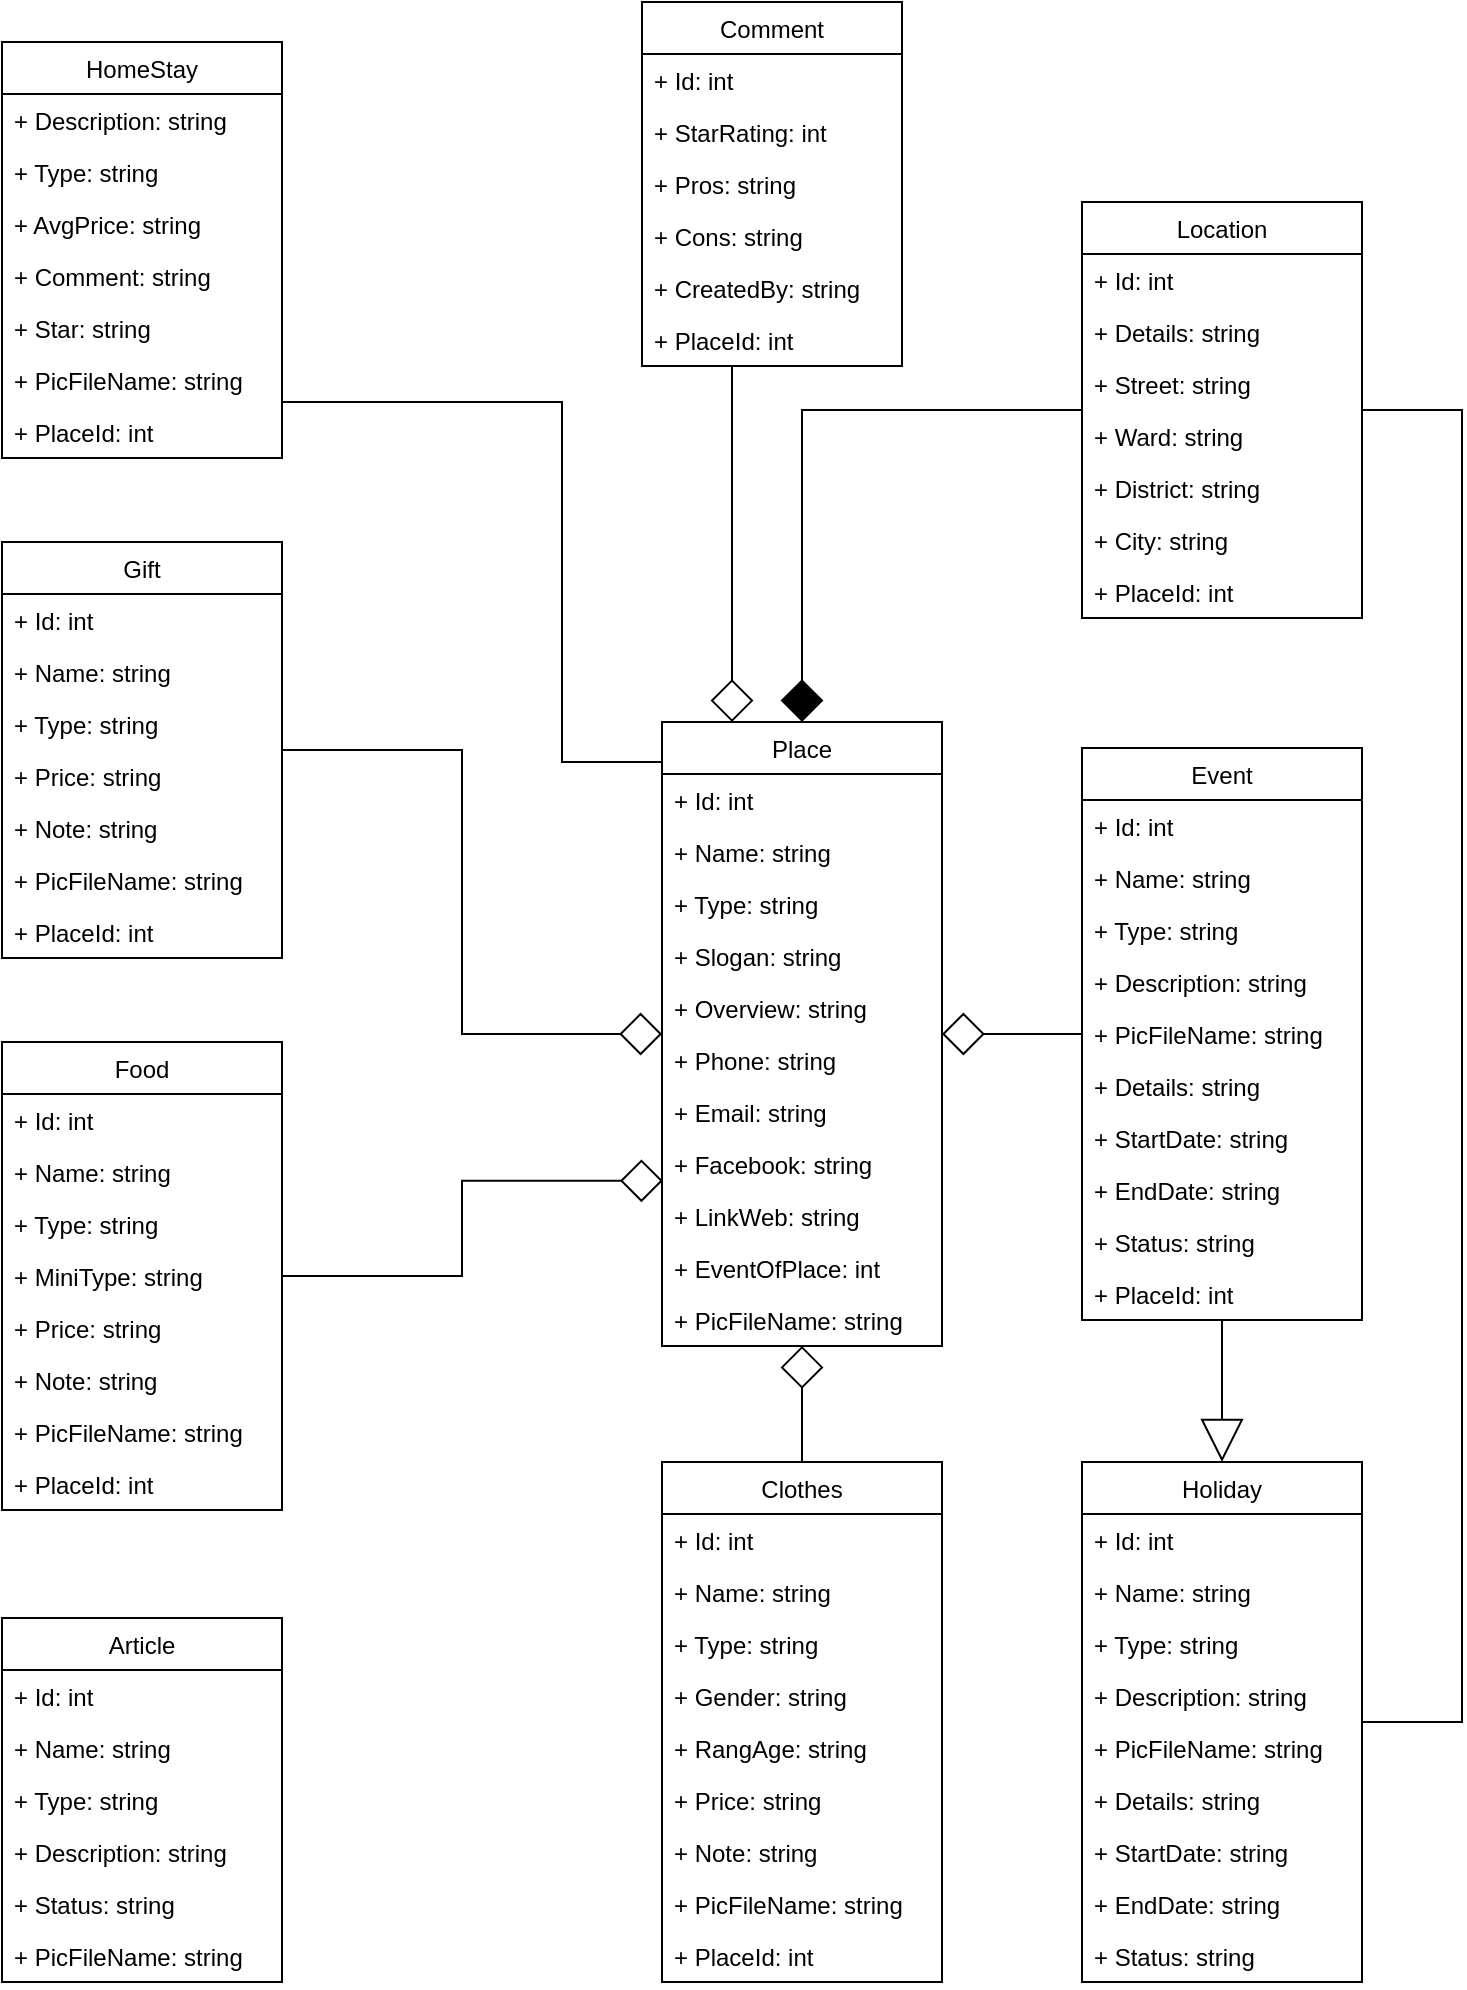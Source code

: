 <mxfile version="14.5.1" type="device"><diagram id="kY6oaScX9Vs2axAvdCgA" name="Page-1"><mxGraphModel dx="1024" dy="632" grid="1" gridSize="10" guides="1" tooltips="1" connect="1" arrows="1" fold="1" page="1" pageScale="1" pageWidth="850" pageHeight="1100" math="0" shadow="0"><root><mxCell id="0"/><mxCell id="1" parent="0"/><mxCell id="Ehdx_zYYe_ZFI22RZL6a-1" value="Place" style="swimlane;fontStyle=0;childLayout=stackLayout;horizontal=1;startSize=26;fillColor=none;horizontalStack=0;resizeParent=1;resizeParentMax=0;resizeLast=0;collapsible=1;marginBottom=0;" parent="1" vertex="1"><mxGeometry x="410" y="370" width="140" height="312" as="geometry"/></mxCell><mxCell id="Ehdx_zYYe_ZFI22RZL6a-2" value="+ Id: int" style="text;strokeColor=none;fillColor=none;align=left;verticalAlign=top;spacingLeft=4;spacingRight=4;overflow=hidden;rotatable=0;points=[[0,0.5],[1,0.5]];portConstraint=eastwest;" parent="Ehdx_zYYe_ZFI22RZL6a-1" vertex="1"><mxGeometry y="26" width="140" height="26" as="geometry"/></mxCell><mxCell id="Ehdx_zYYe_ZFI22RZL6a-3" value="+ Name: string" style="text;strokeColor=none;fillColor=none;align=left;verticalAlign=top;spacingLeft=4;spacingRight=4;overflow=hidden;rotatable=0;points=[[0,0.5],[1,0.5]];portConstraint=eastwest;" parent="Ehdx_zYYe_ZFI22RZL6a-1" vertex="1"><mxGeometry y="52" width="140" height="26" as="geometry"/></mxCell><mxCell id="Ehdx_zYYe_ZFI22RZL6a-4" value="+ Type: string" style="text;strokeColor=none;fillColor=none;align=left;verticalAlign=top;spacingLeft=4;spacingRight=4;overflow=hidden;rotatable=0;points=[[0,0.5],[1,0.5]];portConstraint=eastwest;" parent="Ehdx_zYYe_ZFI22RZL6a-1" vertex="1"><mxGeometry y="78" width="140" height="26" as="geometry"/></mxCell><mxCell id="Ehdx_zYYe_ZFI22RZL6a-5" value="+ Slogan: string" style="text;strokeColor=none;fillColor=none;align=left;verticalAlign=top;spacingLeft=4;spacingRight=4;overflow=hidden;rotatable=0;points=[[0,0.5],[1,0.5]];portConstraint=eastwest;" parent="Ehdx_zYYe_ZFI22RZL6a-1" vertex="1"><mxGeometry y="104" width="140" height="26" as="geometry"/></mxCell><mxCell id="Ehdx_zYYe_ZFI22RZL6a-6" value="+ Overview: string" style="text;strokeColor=none;fillColor=none;align=left;verticalAlign=top;spacingLeft=4;spacingRight=4;overflow=hidden;rotatable=0;points=[[0,0.5],[1,0.5]];portConstraint=eastwest;" parent="Ehdx_zYYe_ZFI22RZL6a-1" vertex="1"><mxGeometry y="130" width="140" height="26" as="geometry"/></mxCell><mxCell id="Ehdx_zYYe_ZFI22RZL6a-7" value="+ Phone: string" style="text;strokeColor=none;fillColor=none;align=left;verticalAlign=top;spacingLeft=4;spacingRight=4;overflow=hidden;rotatable=0;points=[[0,0.5],[1,0.5]];portConstraint=eastwest;" parent="Ehdx_zYYe_ZFI22RZL6a-1" vertex="1"><mxGeometry y="156" width="140" height="26" as="geometry"/></mxCell><mxCell id="Ehdx_zYYe_ZFI22RZL6a-8" value="+ Email: string" style="text;strokeColor=none;fillColor=none;align=left;verticalAlign=top;spacingLeft=4;spacingRight=4;overflow=hidden;rotatable=0;points=[[0,0.5],[1,0.5]];portConstraint=eastwest;" parent="Ehdx_zYYe_ZFI22RZL6a-1" vertex="1"><mxGeometry y="182" width="140" height="26" as="geometry"/></mxCell><mxCell id="Ehdx_zYYe_ZFI22RZL6a-9" value="+ Facebook: string" style="text;strokeColor=none;fillColor=none;align=left;verticalAlign=top;spacingLeft=4;spacingRight=4;overflow=hidden;rotatable=0;points=[[0,0.5],[1,0.5]];portConstraint=eastwest;" parent="Ehdx_zYYe_ZFI22RZL6a-1" vertex="1"><mxGeometry y="208" width="140" height="26" as="geometry"/></mxCell><mxCell id="Ehdx_zYYe_ZFI22RZL6a-10" value="+ LinkWeb: string" style="text;strokeColor=none;fillColor=none;align=left;verticalAlign=top;spacingLeft=4;spacingRight=4;overflow=hidden;rotatable=0;points=[[0,0.5],[1,0.5]];portConstraint=eastwest;" parent="Ehdx_zYYe_ZFI22RZL6a-1" vertex="1"><mxGeometry y="234" width="140" height="26" as="geometry"/></mxCell><mxCell id="Ehdx_zYYe_ZFI22RZL6a-11" value="+ EventOfPlace: int" style="text;strokeColor=none;fillColor=none;align=left;verticalAlign=top;spacingLeft=4;spacingRight=4;overflow=hidden;rotatable=0;points=[[0,0.5],[1,0.5]];portConstraint=eastwest;" parent="Ehdx_zYYe_ZFI22RZL6a-1" vertex="1"><mxGeometry y="260" width="140" height="26" as="geometry"/></mxCell><mxCell id="Ehdx_zYYe_ZFI22RZL6a-12" value="+ PicFileName: string" style="text;strokeColor=none;fillColor=none;align=left;verticalAlign=top;spacingLeft=4;spacingRight=4;overflow=hidden;rotatable=0;points=[[0,0.5],[1,0.5]];portConstraint=eastwest;" parent="Ehdx_zYYe_ZFI22RZL6a-1" vertex="1"><mxGeometry y="286" width="140" height="26" as="geometry"/></mxCell><mxCell id="Ehdx_zYYe_ZFI22RZL6a-79" style="edgeStyle=orthogonalEdgeStyle;rounded=0;orthogonalLoop=1;jettySize=auto;html=1;entryX=0.5;entryY=0;entryDx=0;entryDy=0;startSize=19;endArrow=block;endFill=0;endSize=19;" parent="1" source="Ehdx_zYYe_ZFI22RZL6a-13" target="Ehdx_zYYe_ZFI22RZL6a-68" edge="1"><mxGeometry relative="1" as="geometry"/></mxCell><mxCell id="Ehdx_zYYe_ZFI22RZL6a-13" value="Event" style="swimlane;fontStyle=0;childLayout=stackLayout;horizontal=1;startSize=26;fillColor=none;horizontalStack=0;resizeParent=1;resizeParentMax=0;resizeLast=0;collapsible=1;marginBottom=0;" parent="1" vertex="1"><mxGeometry x="620" y="383" width="140" height="286" as="geometry"/></mxCell><mxCell id="Ehdx_zYYe_ZFI22RZL6a-14" value="+ Id: int" style="text;strokeColor=none;fillColor=none;align=left;verticalAlign=top;spacingLeft=4;spacingRight=4;overflow=hidden;rotatable=0;points=[[0,0.5],[1,0.5]];portConstraint=eastwest;" parent="Ehdx_zYYe_ZFI22RZL6a-13" vertex="1"><mxGeometry y="26" width="140" height="26" as="geometry"/></mxCell><mxCell id="Ehdx_zYYe_ZFI22RZL6a-15" value="+ Name: string" style="text;strokeColor=none;fillColor=none;align=left;verticalAlign=top;spacingLeft=4;spacingRight=4;overflow=hidden;rotatable=0;points=[[0,0.5],[1,0.5]];portConstraint=eastwest;" parent="Ehdx_zYYe_ZFI22RZL6a-13" vertex="1"><mxGeometry y="52" width="140" height="26" as="geometry"/></mxCell><mxCell id="Ehdx_zYYe_ZFI22RZL6a-16" value="+ Type: string" style="text;strokeColor=none;fillColor=none;align=left;verticalAlign=top;spacingLeft=4;spacingRight=4;overflow=hidden;rotatable=0;points=[[0,0.5],[1,0.5]];portConstraint=eastwest;" parent="Ehdx_zYYe_ZFI22RZL6a-13" vertex="1"><mxGeometry y="78" width="140" height="26" as="geometry"/></mxCell><mxCell id="Ehdx_zYYe_ZFI22RZL6a-17" value="+ Description: string" style="text;strokeColor=none;fillColor=none;align=left;verticalAlign=top;spacingLeft=4;spacingRight=4;overflow=hidden;rotatable=0;points=[[0,0.5],[1,0.5]];portConstraint=eastwest;" parent="Ehdx_zYYe_ZFI22RZL6a-13" vertex="1"><mxGeometry y="104" width="140" height="26" as="geometry"/></mxCell><mxCell id="Ehdx_zYYe_ZFI22RZL6a-24" value="+ PicFileName: string" style="text;strokeColor=none;fillColor=none;align=left;verticalAlign=top;spacingLeft=4;spacingRight=4;overflow=hidden;rotatable=0;points=[[0,0.5],[1,0.5]];portConstraint=eastwest;" parent="Ehdx_zYYe_ZFI22RZL6a-13" vertex="1"><mxGeometry y="130" width="140" height="26" as="geometry"/></mxCell><mxCell id="Ehdx_zYYe_ZFI22RZL6a-18" value="+ Details: string" style="text;strokeColor=none;fillColor=none;align=left;verticalAlign=top;spacingLeft=4;spacingRight=4;overflow=hidden;rotatable=0;points=[[0,0.5],[1,0.5]];portConstraint=eastwest;" parent="Ehdx_zYYe_ZFI22RZL6a-13" vertex="1"><mxGeometry y="156" width="140" height="26" as="geometry"/></mxCell><mxCell id="Ehdx_zYYe_ZFI22RZL6a-19" value="+ StartDate: string" style="text;strokeColor=none;fillColor=none;align=left;verticalAlign=top;spacingLeft=4;spacingRight=4;overflow=hidden;rotatable=0;points=[[0,0.5],[1,0.5]];portConstraint=eastwest;" parent="Ehdx_zYYe_ZFI22RZL6a-13" vertex="1"><mxGeometry y="182" width="140" height="26" as="geometry"/></mxCell><mxCell id="Ehdx_zYYe_ZFI22RZL6a-20" value="+ EndDate: string" style="text;strokeColor=none;fillColor=none;align=left;verticalAlign=top;spacingLeft=4;spacingRight=4;overflow=hidden;rotatable=0;points=[[0,0.5],[1,0.5]];portConstraint=eastwest;" parent="Ehdx_zYYe_ZFI22RZL6a-13" vertex="1"><mxGeometry y="208" width="140" height="26" as="geometry"/></mxCell><mxCell id="Ehdx_zYYe_ZFI22RZL6a-21" value="+ Status: string" style="text;strokeColor=none;fillColor=none;align=left;verticalAlign=top;spacingLeft=4;spacingRight=4;overflow=hidden;rotatable=0;points=[[0,0.5],[1,0.5]];portConstraint=eastwest;" parent="Ehdx_zYYe_ZFI22RZL6a-13" vertex="1"><mxGeometry y="234" width="140" height="26" as="geometry"/></mxCell><mxCell id="Ehdx_zYYe_ZFI22RZL6a-22" value="+ PlaceId: int" style="text;strokeColor=none;fillColor=none;align=left;verticalAlign=top;spacingLeft=4;spacingRight=4;overflow=hidden;rotatable=0;points=[[0,0.5],[1,0.5]];portConstraint=eastwest;" parent="Ehdx_zYYe_ZFI22RZL6a-13" vertex="1"><mxGeometry y="260" width="140" height="26" as="geometry"/></mxCell><mxCell id="Ehdx_zYYe_ZFI22RZL6a-25" style="edgeStyle=orthogonalEdgeStyle;rounded=0;orthogonalLoop=1;jettySize=auto;html=1;endArrow=diamond;endFill=0;endSize=19;startSize=19;" parent="1" source="Ehdx_zYYe_ZFI22RZL6a-24" target="Ehdx_zYYe_ZFI22RZL6a-1" edge="1"><mxGeometry relative="1" as="geometry"/></mxCell><mxCell id="Ehdx_zYYe_ZFI22RZL6a-38" style="edgeStyle=orthogonalEdgeStyle;rounded=0;orthogonalLoop=1;jettySize=auto;html=1;startSize=19;endArrow=diamond;endFill=1;endSize=19;" parent="1" source="Ehdx_zYYe_ZFI22RZL6a-26" target="Ehdx_zYYe_ZFI22RZL6a-1" edge="1"><mxGeometry relative="1" as="geometry"/></mxCell><mxCell id="Ehdx_zYYe_ZFI22RZL6a-26" value="Location" style="swimlane;fontStyle=0;childLayout=stackLayout;horizontal=1;startSize=26;fillColor=none;horizontalStack=0;resizeParent=1;resizeParentMax=0;resizeLast=0;collapsible=1;marginBottom=0;" parent="1" vertex="1"><mxGeometry x="620" y="110" width="140" height="208" as="geometry"/></mxCell><mxCell id="Ehdx_zYYe_ZFI22RZL6a-27" value="+ Id: int" style="text;strokeColor=none;fillColor=none;align=left;verticalAlign=top;spacingLeft=4;spacingRight=4;overflow=hidden;rotatable=0;points=[[0,0.5],[1,0.5]];portConstraint=eastwest;" parent="Ehdx_zYYe_ZFI22RZL6a-26" vertex="1"><mxGeometry y="26" width="140" height="26" as="geometry"/></mxCell><mxCell id="Ehdx_zYYe_ZFI22RZL6a-28" value="+ Details: string" style="text;strokeColor=none;fillColor=none;align=left;verticalAlign=top;spacingLeft=4;spacingRight=4;overflow=hidden;rotatable=0;points=[[0,0.5],[1,0.5]];portConstraint=eastwest;" parent="Ehdx_zYYe_ZFI22RZL6a-26" vertex="1"><mxGeometry y="52" width="140" height="26" as="geometry"/></mxCell><mxCell id="Ehdx_zYYe_ZFI22RZL6a-29" value="+ Street: string" style="text;strokeColor=none;fillColor=none;align=left;verticalAlign=top;spacingLeft=4;spacingRight=4;overflow=hidden;rotatable=0;points=[[0,0.5],[1,0.5]];portConstraint=eastwest;" parent="Ehdx_zYYe_ZFI22RZL6a-26" vertex="1"><mxGeometry y="78" width="140" height="26" as="geometry"/></mxCell><mxCell id="Ehdx_zYYe_ZFI22RZL6a-30" value="+ Ward: string" style="text;strokeColor=none;fillColor=none;align=left;verticalAlign=top;spacingLeft=4;spacingRight=4;overflow=hidden;rotatable=0;points=[[0,0.5],[1,0.5]];portConstraint=eastwest;" parent="Ehdx_zYYe_ZFI22RZL6a-26" vertex="1"><mxGeometry y="104" width="140" height="26" as="geometry"/></mxCell><mxCell id="Ehdx_zYYe_ZFI22RZL6a-31" value="+ District: string" style="text;strokeColor=none;fillColor=none;align=left;verticalAlign=top;spacingLeft=4;spacingRight=4;overflow=hidden;rotatable=0;points=[[0,0.5],[1,0.5]];portConstraint=eastwest;" parent="Ehdx_zYYe_ZFI22RZL6a-26" vertex="1"><mxGeometry y="130" width="140" height="26" as="geometry"/></mxCell><mxCell id="Ehdx_zYYe_ZFI22RZL6a-32" value="+ City: string" style="text;strokeColor=none;fillColor=none;align=left;verticalAlign=top;spacingLeft=4;spacingRight=4;overflow=hidden;rotatable=0;points=[[0,0.5],[1,0.5]];portConstraint=eastwest;" parent="Ehdx_zYYe_ZFI22RZL6a-26" vertex="1"><mxGeometry y="156" width="140" height="26" as="geometry"/></mxCell><mxCell id="Ehdx_zYYe_ZFI22RZL6a-33" value="+ PlaceId: int" style="text;strokeColor=none;fillColor=none;align=left;verticalAlign=top;spacingLeft=4;spacingRight=4;overflow=hidden;rotatable=0;points=[[0,0.5],[1,0.5]];portConstraint=eastwest;" parent="Ehdx_zYYe_ZFI22RZL6a-26" vertex="1"><mxGeometry y="182" width="140" height="26" as="geometry"/></mxCell><mxCell id="Ehdx_zYYe_ZFI22RZL6a-39" value="HomeStay" style="swimlane;fontStyle=0;childLayout=stackLayout;horizontal=1;startSize=26;fillColor=none;horizontalStack=0;resizeParent=1;resizeParentMax=0;resizeLast=0;collapsible=1;marginBottom=0;" parent="1" vertex="1"><mxGeometry x="80" y="30" width="140" height="208" as="geometry"/></mxCell><mxCell id="Ehdx_zYYe_ZFI22RZL6a-40" value="+ Description: string" style="text;strokeColor=none;fillColor=none;align=left;verticalAlign=top;spacingLeft=4;spacingRight=4;overflow=hidden;rotatable=0;points=[[0,0.5],[1,0.5]];portConstraint=eastwest;" parent="Ehdx_zYYe_ZFI22RZL6a-39" vertex="1"><mxGeometry y="26" width="140" height="26" as="geometry"/></mxCell><mxCell id="Ehdx_zYYe_ZFI22RZL6a-41" value="+ Type: string" style="text;strokeColor=none;fillColor=none;align=left;verticalAlign=top;spacingLeft=4;spacingRight=4;overflow=hidden;rotatable=0;points=[[0,0.5],[1,0.5]];portConstraint=eastwest;" parent="Ehdx_zYYe_ZFI22RZL6a-39" vertex="1"><mxGeometry y="52" width="140" height="26" as="geometry"/></mxCell><mxCell id="Ehdx_zYYe_ZFI22RZL6a-42" value="+ AvgPrice: string" style="text;strokeColor=none;fillColor=none;align=left;verticalAlign=top;spacingLeft=4;spacingRight=4;overflow=hidden;rotatable=0;points=[[0,0.5],[1,0.5]];portConstraint=eastwest;" parent="Ehdx_zYYe_ZFI22RZL6a-39" vertex="1"><mxGeometry y="78" width="140" height="26" as="geometry"/></mxCell><mxCell id="Ehdx_zYYe_ZFI22RZL6a-43" value="+ Comment: string" style="text;strokeColor=none;fillColor=none;align=left;verticalAlign=top;spacingLeft=4;spacingRight=4;overflow=hidden;rotatable=0;points=[[0,0.5],[1,0.5]];portConstraint=eastwest;" parent="Ehdx_zYYe_ZFI22RZL6a-39" vertex="1"><mxGeometry y="104" width="140" height="26" as="geometry"/></mxCell><mxCell id="Ehdx_zYYe_ZFI22RZL6a-44" value="+ Star: string" style="text;strokeColor=none;fillColor=none;align=left;verticalAlign=top;spacingLeft=4;spacingRight=4;overflow=hidden;rotatable=0;points=[[0,0.5],[1,0.5]];portConstraint=eastwest;" parent="Ehdx_zYYe_ZFI22RZL6a-39" vertex="1"><mxGeometry y="130" width="140" height="26" as="geometry"/></mxCell><mxCell id="Ehdx_zYYe_ZFI22RZL6a-45" value="+ PicFileName: string" style="text;strokeColor=none;fillColor=none;align=left;verticalAlign=top;spacingLeft=4;spacingRight=4;overflow=hidden;rotatable=0;points=[[0,0.5],[1,0.5]];portConstraint=eastwest;" parent="Ehdx_zYYe_ZFI22RZL6a-39" vertex="1"><mxGeometry y="156" width="140" height="26" as="geometry"/></mxCell><mxCell id="Ehdx_zYYe_ZFI22RZL6a-46" value="+ PlaceId: int" style="text;strokeColor=none;fillColor=none;align=left;verticalAlign=top;spacingLeft=4;spacingRight=4;overflow=hidden;rotatable=0;points=[[0,0.5],[1,0.5]];portConstraint=eastwest;" parent="Ehdx_zYYe_ZFI22RZL6a-39" vertex="1"><mxGeometry y="182" width="140" height="26" as="geometry"/></mxCell><mxCell id="Ehdx_zYYe_ZFI22RZL6a-47" style="edgeStyle=orthogonalEdgeStyle;rounded=0;orthogonalLoop=1;jettySize=auto;html=1;startSize=19;endArrow=none;endFill=0;endSize=19;exitX=1;exitY=0.5;exitDx=0;exitDy=0;" parent="1" source="Ehdx_zYYe_ZFI22RZL6a-42" target="Ehdx_zYYe_ZFI22RZL6a-1" edge="1"><mxGeometry relative="1" as="geometry"><Array as="points"><mxPoint x="220" y="210"/><mxPoint x="360" y="210"/><mxPoint x="360" y="390"/></Array></mxGeometry></mxCell><mxCell id="Ehdx_zYYe_ZFI22RZL6a-101" style="edgeStyle=orthogonalEdgeStyle;rounded=0;orthogonalLoop=1;jettySize=auto;html=1;startSize=19;endArrow=diamond;endFill=0;endSize=19;" parent="1" source="Ehdx_zYYe_ZFI22RZL6a-48" target="Ehdx_zYYe_ZFI22RZL6a-1" edge="1"><mxGeometry relative="1" as="geometry"/></mxCell><mxCell id="Ehdx_zYYe_ZFI22RZL6a-48" value="Gift" style="swimlane;fontStyle=0;childLayout=stackLayout;horizontal=1;startSize=26;fillColor=none;horizontalStack=0;resizeParent=1;resizeParentMax=0;resizeLast=0;collapsible=1;marginBottom=0;" parent="1" vertex="1"><mxGeometry x="80" y="280" width="140" height="208" as="geometry"/></mxCell><mxCell id="Ehdx_zYYe_ZFI22RZL6a-49" value="+ Id: int" style="text;strokeColor=none;fillColor=none;align=left;verticalAlign=top;spacingLeft=4;spacingRight=4;overflow=hidden;rotatable=0;points=[[0,0.5],[1,0.5]];portConstraint=eastwest;" parent="Ehdx_zYYe_ZFI22RZL6a-48" vertex="1"><mxGeometry y="26" width="140" height="26" as="geometry"/></mxCell><mxCell id="Ehdx_zYYe_ZFI22RZL6a-50" value="+ Name: string" style="text;strokeColor=none;fillColor=none;align=left;verticalAlign=top;spacingLeft=4;spacingRight=4;overflow=hidden;rotatable=0;points=[[0,0.5],[1,0.5]];portConstraint=eastwest;" parent="Ehdx_zYYe_ZFI22RZL6a-48" vertex="1"><mxGeometry y="52" width="140" height="26" as="geometry"/></mxCell><mxCell id="Ehdx_zYYe_ZFI22RZL6a-51" value="+ Type: string" style="text;strokeColor=none;fillColor=none;align=left;verticalAlign=top;spacingLeft=4;spacingRight=4;overflow=hidden;rotatable=0;points=[[0,0.5],[1,0.5]];portConstraint=eastwest;" parent="Ehdx_zYYe_ZFI22RZL6a-48" vertex="1"><mxGeometry y="78" width="140" height="26" as="geometry"/></mxCell><mxCell id="Ehdx_zYYe_ZFI22RZL6a-52" value="+ Price: string" style="text;strokeColor=none;fillColor=none;align=left;verticalAlign=top;spacingLeft=4;spacingRight=4;overflow=hidden;rotatable=0;points=[[0,0.5],[1,0.5]];portConstraint=eastwest;" parent="Ehdx_zYYe_ZFI22RZL6a-48" vertex="1"><mxGeometry y="104" width="140" height="26" as="geometry"/></mxCell><mxCell id="Ehdx_zYYe_ZFI22RZL6a-54" value="+ Note: string" style="text;strokeColor=none;fillColor=none;align=left;verticalAlign=top;spacingLeft=4;spacingRight=4;overflow=hidden;rotatable=0;points=[[0,0.5],[1,0.5]];portConstraint=eastwest;" parent="Ehdx_zYYe_ZFI22RZL6a-48" vertex="1"><mxGeometry y="130" width="140" height="26" as="geometry"/></mxCell><mxCell id="Ehdx_zYYe_ZFI22RZL6a-53" value="+ PicFileName: string" style="text;strokeColor=none;fillColor=none;align=left;verticalAlign=top;spacingLeft=4;spacingRight=4;overflow=hidden;rotatable=0;points=[[0,0.5],[1,0.5]];portConstraint=eastwest;" parent="Ehdx_zYYe_ZFI22RZL6a-48" vertex="1"><mxGeometry y="156" width="140" height="26" as="geometry"/></mxCell><mxCell id="Ehdx_zYYe_ZFI22RZL6a-58" value="+ PlaceId: int" style="text;strokeColor=none;fillColor=none;align=left;verticalAlign=top;spacingLeft=4;spacingRight=4;overflow=hidden;rotatable=0;points=[[0,0.5],[1,0.5]];portConstraint=eastwest;" parent="Ehdx_zYYe_ZFI22RZL6a-48" vertex="1"><mxGeometry y="182" width="140" height="26" as="geometry"/></mxCell><mxCell id="Ehdx_zYYe_ZFI22RZL6a-102" style="edgeStyle=orthogonalEdgeStyle;rounded=0;orthogonalLoop=1;jettySize=auto;html=1;startSize=19;endArrow=diamond;endFill=0;endSize=19;entryX=0.003;entryY=-0.177;entryDx=0;entryDy=0;entryPerimeter=0;" parent="1" source="Ehdx_zYYe_ZFI22RZL6a-59" target="Ehdx_zYYe_ZFI22RZL6a-10" edge="1"><mxGeometry relative="1" as="geometry"/></mxCell><mxCell id="Ehdx_zYYe_ZFI22RZL6a-59" value="Food" style="swimlane;fontStyle=0;childLayout=stackLayout;horizontal=1;startSize=26;fillColor=none;horizontalStack=0;resizeParent=1;resizeParentMax=0;resizeLast=0;collapsible=1;marginBottom=0;" parent="1" vertex="1"><mxGeometry x="80" y="530" width="140" height="234" as="geometry"/></mxCell><mxCell id="Ehdx_zYYe_ZFI22RZL6a-60" value="+ Id: int" style="text;strokeColor=none;fillColor=none;align=left;verticalAlign=top;spacingLeft=4;spacingRight=4;overflow=hidden;rotatable=0;points=[[0,0.5],[1,0.5]];portConstraint=eastwest;" parent="Ehdx_zYYe_ZFI22RZL6a-59" vertex="1"><mxGeometry y="26" width="140" height="26" as="geometry"/></mxCell><mxCell id="Ehdx_zYYe_ZFI22RZL6a-61" value="+ Name: string" style="text;strokeColor=none;fillColor=none;align=left;verticalAlign=top;spacingLeft=4;spacingRight=4;overflow=hidden;rotatable=0;points=[[0,0.5],[1,0.5]];portConstraint=eastwest;" parent="Ehdx_zYYe_ZFI22RZL6a-59" vertex="1"><mxGeometry y="52" width="140" height="26" as="geometry"/></mxCell><mxCell id="Ehdx_zYYe_ZFI22RZL6a-62" value="+ Type: string" style="text;strokeColor=none;fillColor=none;align=left;verticalAlign=top;spacingLeft=4;spacingRight=4;overflow=hidden;rotatable=0;points=[[0,0.5],[1,0.5]];portConstraint=eastwest;" parent="Ehdx_zYYe_ZFI22RZL6a-59" vertex="1"><mxGeometry y="78" width="140" height="26" as="geometry"/></mxCell><mxCell id="Ehdx_zYYe_ZFI22RZL6a-67" value="+ MiniType: string" style="text;strokeColor=none;fillColor=none;align=left;verticalAlign=top;spacingLeft=4;spacingRight=4;overflow=hidden;rotatable=0;points=[[0,0.5],[1,0.5]];portConstraint=eastwest;" parent="Ehdx_zYYe_ZFI22RZL6a-59" vertex="1"><mxGeometry y="104" width="140" height="26" as="geometry"/></mxCell><mxCell id="Ehdx_zYYe_ZFI22RZL6a-63" value="+ Price: string" style="text;strokeColor=none;fillColor=none;align=left;verticalAlign=top;spacingLeft=4;spacingRight=4;overflow=hidden;rotatable=0;points=[[0,0.5],[1,0.5]];portConstraint=eastwest;" parent="Ehdx_zYYe_ZFI22RZL6a-59" vertex="1"><mxGeometry y="130" width="140" height="26" as="geometry"/></mxCell><mxCell id="Ehdx_zYYe_ZFI22RZL6a-64" value="+ Note: string" style="text;strokeColor=none;fillColor=none;align=left;verticalAlign=top;spacingLeft=4;spacingRight=4;overflow=hidden;rotatable=0;points=[[0,0.5],[1,0.5]];portConstraint=eastwest;" parent="Ehdx_zYYe_ZFI22RZL6a-59" vertex="1"><mxGeometry y="156" width="140" height="26" as="geometry"/></mxCell><mxCell id="Ehdx_zYYe_ZFI22RZL6a-65" value="+ PicFileName: string" style="text;strokeColor=none;fillColor=none;align=left;verticalAlign=top;spacingLeft=4;spacingRight=4;overflow=hidden;rotatable=0;points=[[0,0.5],[1,0.5]];portConstraint=eastwest;" parent="Ehdx_zYYe_ZFI22RZL6a-59" vertex="1"><mxGeometry y="182" width="140" height="26" as="geometry"/></mxCell><mxCell id="Ehdx_zYYe_ZFI22RZL6a-66" value="+ PlaceId: int" style="text;strokeColor=none;fillColor=none;align=left;verticalAlign=top;spacingLeft=4;spacingRight=4;overflow=hidden;rotatable=0;points=[[0,0.5],[1,0.5]];portConstraint=eastwest;" parent="Ehdx_zYYe_ZFI22RZL6a-59" vertex="1"><mxGeometry y="208" width="140" height="26" as="geometry"/></mxCell><mxCell id="fy_8YUIpUhRwDMUqBY0I-1" style="edgeStyle=orthogonalEdgeStyle;rounded=0;orthogonalLoop=1;jettySize=auto;html=1;endArrow=none;endFill=0;" parent="1" source="Ehdx_zYYe_ZFI22RZL6a-68" target="Ehdx_zYYe_ZFI22RZL6a-26" edge="1"><mxGeometry relative="1" as="geometry"><Array as="points"><mxPoint x="810" y="870"/><mxPoint x="810" y="214"/></Array></mxGeometry></mxCell><mxCell id="Ehdx_zYYe_ZFI22RZL6a-68" value="Holiday" style="swimlane;fontStyle=0;childLayout=stackLayout;horizontal=1;startSize=26;fillColor=none;horizontalStack=0;resizeParent=1;resizeParentMax=0;resizeLast=0;collapsible=1;marginBottom=0;" parent="1" vertex="1"><mxGeometry x="620" y="740" width="140" height="260" as="geometry"/></mxCell><mxCell id="Ehdx_zYYe_ZFI22RZL6a-69" value="+ Id: int" style="text;strokeColor=none;fillColor=none;align=left;verticalAlign=top;spacingLeft=4;spacingRight=4;overflow=hidden;rotatable=0;points=[[0,0.5],[1,0.5]];portConstraint=eastwest;" parent="Ehdx_zYYe_ZFI22RZL6a-68" vertex="1"><mxGeometry y="26" width="140" height="26" as="geometry"/></mxCell><mxCell id="Ehdx_zYYe_ZFI22RZL6a-70" value="+ Name: string" style="text;strokeColor=none;fillColor=none;align=left;verticalAlign=top;spacingLeft=4;spacingRight=4;overflow=hidden;rotatable=0;points=[[0,0.5],[1,0.5]];portConstraint=eastwest;" parent="Ehdx_zYYe_ZFI22RZL6a-68" vertex="1"><mxGeometry y="52" width="140" height="26" as="geometry"/></mxCell><mxCell id="Ehdx_zYYe_ZFI22RZL6a-71" value="+ Type: string" style="text;strokeColor=none;fillColor=none;align=left;verticalAlign=top;spacingLeft=4;spacingRight=4;overflow=hidden;rotatable=0;points=[[0,0.5],[1,0.5]];portConstraint=eastwest;" parent="Ehdx_zYYe_ZFI22RZL6a-68" vertex="1"><mxGeometry y="78" width="140" height="26" as="geometry"/></mxCell><mxCell id="Ehdx_zYYe_ZFI22RZL6a-72" value="+ Description: string" style="text;strokeColor=none;fillColor=none;align=left;verticalAlign=top;spacingLeft=4;spacingRight=4;overflow=hidden;rotatable=0;points=[[0,0.5],[1,0.5]];portConstraint=eastwest;" parent="Ehdx_zYYe_ZFI22RZL6a-68" vertex="1"><mxGeometry y="104" width="140" height="26" as="geometry"/></mxCell><mxCell id="Ehdx_zYYe_ZFI22RZL6a-73" value="+ PicFileName: string" style="text;strokeColor=none;fillColor=none;align=left;verticalAlign=top;spacingLeft=4;spacingRight=4;overflow=hidden;rotatable=0;points=[[0,0.5],[1,0.5]];portConstraint=eastwest;" parent="Ehdx_zYYe_ZFI22RZL6a-68" vertex="1"><mxGeometry y="130" width="140" height="26" as="geometry"/></mxCell><mxCell id="Ehdx_zYYe_ZFI22RZL6a-74" value="+ Details: string" style="text;strokeColor=none;fillColor=none;align=left;verticalAlign=top;spacingLeft=4;spacingRight=4;overflow=hidden;rotatable=0;points=[[0,0.5],[1,0.5]];portConstraint=eastwest;" parent="Ehdx_zYYe_ZFI22RZL6a-68" vertex="1"><mxGeometry y="156" width="140" height="26" as="geometry"/></mxCell><mxCell id="Ehdx_zYYe_ZFI22RZL6a-75" value="+ StartDate: string" style="text;strokeColor=none;fillColor=none;align=left;verticalAlign=top;spacingLeft=4;spacingRight=4;overflow=hidden;rotatable=0;points=[[0,0.5],[1,0.5]];portConstraint=eastwest;" parent="Ehdx_zYYe_ZFI22RZL6a-68" vertex="1"><mxGeometry y="182" width="140" height="26" as="geometry"/></mxCell><mxCell id="Ehdx_zYYe_ZFI22RZL6a-76" value="+ EndDate: string" style="text;strokeColor=none;fillColor=none;align=left;verticalAlign=top;spacingLeft=4;spacingRight=4;overflow=hidden;rotatable=0;points=[[0,0.5],[1,0.5]];portConstraint=eastwest;" parent="Ehdx_zYYe_ZFI22RZL6a-68" vertex="1"><mxGeometry y="208" width="140" height="26" as="geometry"/></mxCell><mxCell id="Ehdx_zYYe_ZFI22RZL6a-77" value="+ Status: string" style="text;strokeColor=none;fillColor=none;align=left;verticalAlign=top;spacingLeft=4;spacingRight=4;overflow=hidden;rotatable=0;points=[[0,0.5],[1,0.5]];portConstraint=eastwest;" parent="Ehdx_zYYe_ZFI22RZL6a-68" vertex="1"><mxGeometry y="234" width="140" height="26" as="geometry"/></mxCell><mxCell id="Ehdx_zYYe_ZFI22RZL6a-103" style="edgeStyle=orthogonalEdgeStyle;rounded=0;orthogonalLoop=1;jettySize=auto;html=1;startSize=19;endArrow=diamond;endFill=0;endSize=19;" parent="1" source="Ehdx_zYYe_ZFI22RZL6a-80" target="Ehdx_zYYe_ZFI22RZL6a-1" edge="1"><mxGeometry relative="1" as="geometry"/></mxCell><mxCell id="Ehdx_zYYe_ZFI22RZL6a-80" value="Clothes" style="swimlane;fontStyle=0;childLayout=stackLayout;horizontal=1;startSize=26;fillColor=none;horizontalStack=0;resizeParent=1;resizeParentMax=0;resizeLast=0;collapsible=1;marginBottom=0;" parent="1" vertex="1"><mxGeometry x="410" y="740" width="140" height="260" as="geometry"/></mxCell><mxCell id="Ehdx_zYYe_ZFI22RZL6a-81" value="+ Id: int" style="text;strokeColor=none;fillColor=none;align=left;verticalAlign=top;spacingLeft=4;spacingRight=4;overflow=hidden;rotatable=0;points=[[0,0.5],[1,0.5]];portConstraint=eastwest;" parent="Ehdx_zYYe_ZFI22RZL6a-80" vertex="1"><mxGeometry y="26" width="140" height="26" as="geometry"/></mxCell><mxCell id="Ehdx_zYYe_ZFI22RZL6a-82" value="+ Name: string" style="text;strokeColor=none;fillColor=none;align=left;verticalAlign=top;spacingLeft=4;spacingRight=4;overflow=hidden;rotatable=0;points=[[0,0.5],[1,0.5]];portConstraint=eastwest;" parent="Ehdx_zYYe_ZFI22RZL6a-80" vertex="1"><mxGeometry y="52" width="140" height="26" as="geometry"/></mxCell><mxCell id="Ehdx_zYYe_ZFI22RZL6a-83" value="+ Type: string" style="text;strokeColor=none;fillColor=none;align=left;verticalAlign=top;spacingLeft=4;spacingRight=4;overflow=hidden;rotatable=0;points=[[0,0.5],[1,0.5]];portConstraint=eastwest;" parent="Ehdx_zYYe_ZFI22RZL6a-80" vertex="1"><mxGeometry y="78" width="140" height="26" as="geometry"/></mxCell><mxCell id="Ehdx_zYYe_ZFI22RZL6a-88" value="+ Gender: string" style="text;strokeColor=none;fillColor=none;align=left;verticalAlign=top;spacingLeft=4;spacingRight=4;overflow=hidden;rotatable=0;points=[[0,0.5],[1,0.5]];portConstraint=eastwest;" parent="Ehdx_zYYe_ZFI22RZL6a-80" vertex="1"><mxGeometry y="104" width="140" height="26" as="geometry"/></mxCell><mxCell id="Ehdx_zYYe_ZFI22RZL6a-89" value="+ RangAge: string" style="text;strokeColor=none;fillColor=none;align=left;verticalAlign=top;spacingLeft=4;spacingRight=4;overflow=hidden;rotatable=0;points=[[0,0.5],[1,0.5]];portConstraint=eastwest;" parent="Ehdx_zYYe_ZFI22RZL6a-80" vertex="1"><mxGeometry y="130" width="140" height="26" as="geometry"/></mxCell><mxCell id="Ehdx_zYYe_ZFI22RZL6a-84" value="+ Price: string" style="text;strokeColor=none;fillColor=none;align=left;verticalAlign=top;spacingLeft=4;spacingRight=4;overflow=hidden;rotatable=0;points=[[0,0.5],[1,0.5]];portConstraint=eastwest;" parent="Ehdx_zYYe_ZFI22RZL6a-80" vertex="1"><mxGeometry y="156" width="140" height="26" as="geometry"/></mxCell><mxCell id="Ehdx_zYYe_ZFI22RZL6a-85" value="+ Note: string" style="text;strokeColor=none;fillColor=none;align=left;verticalAlign=top;spacingLeft=4;spacingRight=4;overflow=hidden;rotatable=0;points=[[0,0.5],[1,0.5]];portConstraint=eastwest;" parent="Ehdx_zYYe_ZFI22RZL6a-80" vertex="1"><mxGeometry y="182" width="140" height="26" as="geometry"/></mxCell><mxCell id="Ehdx_zYYe_ZFI22RZL6a-86" value="+ PicFileName: string" style="text;strokeColor=none;fillColor=none;align=left;verticalAlign=top;spacingLeft=4;spacingRight=4;overflow=hidden;rotatable=0;points=[[0,0.5],[1,0.5]];portConstraint=eastwest;" parent="Ehdx_zYYe_ZFI22RZL6a-80" vertex="1"><mxGeometry y="208" width="140" height="26" as="geometry"/></mxCell><mxCell id="Ehdx_zYYe_ZFI22RZL6a-87" value="+ PlaceId: int" style="text;strokeColor=none;fillColor=none;align=left;verticalAlign=top;spacingLeft=4;spacingRight=4;overflow=hidden;rotatable=0;points=[[0,0.5],[1,0.5]];portConstraint=eastwest;" parent="Ehdx_zYYe_ZFI22RZL6a-80" vertex="1"><mxGeometry y="234" width="140" height="26" as="geometry"/></mxCell><mxCell id="Ehdx_zYYe_ZFI22RZL6a-91" value="Article" style="swimlane;fontStyle=0;childLayout=stackLayout;horizontal=1;startSize=26;fillColor=none;horizontalStack=0;resizeParent=1;resizeParentMax=0;resizeLast=0;collapsible=1;marginBottom=0;" parent="1" vertex="1"><mxGeometry x="80" y="818" width="140" height="182" as="geometry"/></mxCell><mxCell id="Ehdx_zYYe_ZFI22RZL6a-92" value="+ Id: int" style="text;strokeColor=none;fillColor=none;align=left;verticalAlign=top;spacingLeft=4;spacingRight=4;overflow=hidden;rotatable=0;points=[[0,0.5],[1,0.5]];portConstraint=eastwest;" parent="Ehdx_zYYe_ZFI22RZL6a-91" vertex="1"><mxGeometry y="26" width="140" height="26" as="geometry"/></mxCell><mxCell id="Ehdx_zYYe_ZFI22RZL6a-93" value="+ Name: string" style="text;strokeColor=none;fillColor=none;align=left;verticalAlign=top;spacingLeft=4;spacingRight=4;overflow=hidden;rotatable=0;points=[[0,0.5],[1,0.5]];portConstraint=eastwest;" parent="Ehdx_zYYe_ZFI22RZL6a-91" vertex="1"><mxGeometry y="52" width="140" height="26" as="geometry"/></mxCell><mxCell id="Ehdx_zYYe_ZFI22RZL6a-94" value="+ Type: string" style="text;strokeColor=none;fillColor=none;align=left;verticalAlign=top;spacingLeft=4;spacingRight=4;overflow=hidden;rotatable=0;points=[[0,0.5],[1,0.5]];portConstraint=eastwest;" parent="Ehdx_zYYe_ZFI22RZL6a-91" vertex="1"><mxGeometry y="78" width="140" height="26" as="geometry"/></mxCell><mxCell id="Ehdx_zYYe_ZFI22RZL6a-95" value="+ Description: string" style="text;strokeColor=none;fillColor=none;align=left;verticalAlign=top;spacingLeft=4;spacingRight=4;overflow=hidden;rotatable=0;points=[[0,0.5],[1,0.5]];portConstraint=eastwest;" parent="Ehdx_zYYe_ZFI22RZL6a-91" vertex="1"><mxGeometry y="104" width="140" height="26" as="geometry"/></mxCell><mxCell id="Ehdx_zYYe_ZFI22RZL6a-98" value="+ Status: string" style="text;strokeColor=none;fillColor=none;align=left;verticalAlign=top;spacingLeft=4;spacingRight=4;overflow=hidden;rotatable=0;points=[[0,0.5],[1,0.5]];portConstraint=eastwest;" parent="Ehdx_zYYe_ZFI22RZL6a-91" vertex="1"><mxGeometry y="130" width="140" height="26" as="geometry"/></mxCell><mxCell id="Ehdx_zYYe_ZFI22RZL6a-99" value="+ PicFileName: string" style="text;strokeColor=none;fillColor=none;align=left;verticalAlign=top;spacingLeft=4;spacingRight=4;overflow=hidden;rotatable=0;points=[[0,0.5],[1,0.5]];portConstraint=eastwest;" parent="Ehdx_zYYe_ZFI22RZL6a-91" vertex="1"><mxGeometry y="156" width="140" height="26" as="geometry"/></mxCell><mxCell id="FCUhDGZbBRXlbfhov-PP-1" value="Comment" style="swimlane;fontStyle=0;childLayout=stackLayout;horizontal=1;startSize=26;fillColor=none;horizontalStack=0;resizeParent=1;resizeParentMax=0;resizeLast=0;collapsible=1;marginBottom=0;" parent="1" vertex="1"><mxGeometry x="400" y="10" width="130" height="182" as="geometry"/></mxCell><mxCell id="FCUhDGZbBRXlbfhov-PP-2" value="+ Id: int" style="text;strokeColor=none;fillColor=none;align=left;verticalAlign=top;spacingLeft=4;spacingRight=4;overflow=hidden;rotatable=0;points=[[0,0.5],[1,0.5]];portConstraint=eastwest;" parent="FCUhDGZbBRXlbfhov-PP-1" vertex="1"><mxGeometry y="26" width="130" height="26" as="geometry"/></mxCell><mxCell id="FCUhDGZbBRXlbfhov-PP-3" value="+ StarRating: int" style="text;strokeColor=none;fillColor=none;align=left;verticalAlign=top;spacingLeft=4;spacingRight=4;overflow=hidden;rotatable=0;points=[[0,0.5],[1,0.5]];portConstraint=eastwest;" parent="FCUhDGZbBRXlbfhov-PP-1" vertex="1"><mxGeometry y="52" width="130" height="26" as="geometry"/></mxCell><mxCell id="FCUhDGZbBRXlbfhov-PP-4" value="+ Pros: string" style="text;strokeColor=none;fillColor=none;align=left;verticalAlign=top;spacingLeft=4;spacingRight=4;overflow=hidden;rotatable=0;points=[[0,0.5],[1,0.5]];portConstraint=eastwest;" parent="FCUhDGZbBRXlbfhov-PP-1" vertex="1"><mxGeometry y="78" width="130" height="26" as="geometry"/></mxCell><mxCell id="FCUhDGZbBRXlbfhov-PP-5" value="+ Cons: string" style="text;strokeColor=none;fillColor=none;align=left;verticalAlign=top;spacingLeft=4;spacingRight=4;overflow=hidden;rotatable=0;points=[[0,0.5],[1,0.5]];portConstraint=eastwest;" parent="FCUhDGZbBRXlbfhov-PP-1" vertex="1"><mxGeometry y="104" width="130" height="26" as="geometry"/></mxCell><mxCell id="FCUhDGZbBRXlbfhov-PP-6" value="+ CreatedBy: string" style="text;strokeColor=none;fillColor=none;align=left;verticalAlign=top;spacingLeft=4;spacingRight=4;overflow=hidden;rotatable=0;points=[[0,0.5],[1,0.5]];portConstraint=eastwest;" parent="FCUhDGZbBRXlbfhov-PP-1" vertex="1"><mxGeometry y="130" width="130" height="26" as="geometry"/></mxCell><mxCell id="FCUhDGZbBRXlbfhov-PP-7" value="+ PlaceId: int" style="text;strokeColor=none;fillColor=none;align=left;verticalAlign=top;spacingLeft=4;spacingRight=4;overflow=hidden;rotatable=0;points=[[0,0.5],[1,0.5]];portConstraint=eastwest;" parent="FCUhDGZbBRXlbfhov-PP-1" vertex="1"><mxGeometry y="156" width="130" height="26" as="geometry"/></mxCell><mxCell id="FCUhDGZbBRXlbfhov-PP-8" style="edgeStyle=orthogonalEdgeStyle;rounded=0;orthogonalLoop=1;jettySize=auto;html=1;endArrow=diamond;endFill=0;endSize=19;startSize=19;entryX=0.25;entryY=0;entryDx=0;entryDy=0;" parent="1" source="FCUhDGZbBRXlbfhov-PP-1" target="Ehdx_zYYe_ZFI22RZL6a-1" edge="1"><mxGeometry relative="1" as="geometry"><mxPoint x="610" y="110" as="sourcePoint"/><mxPoint x="540" y="110" as="targetPoint"/><Array as="points"><mxPoint x="445" y="230"/><mxPoint x="445" y="230"/></Array></mxGeometry></mxCell></root></mxGraphModel></diagram></mxfile>